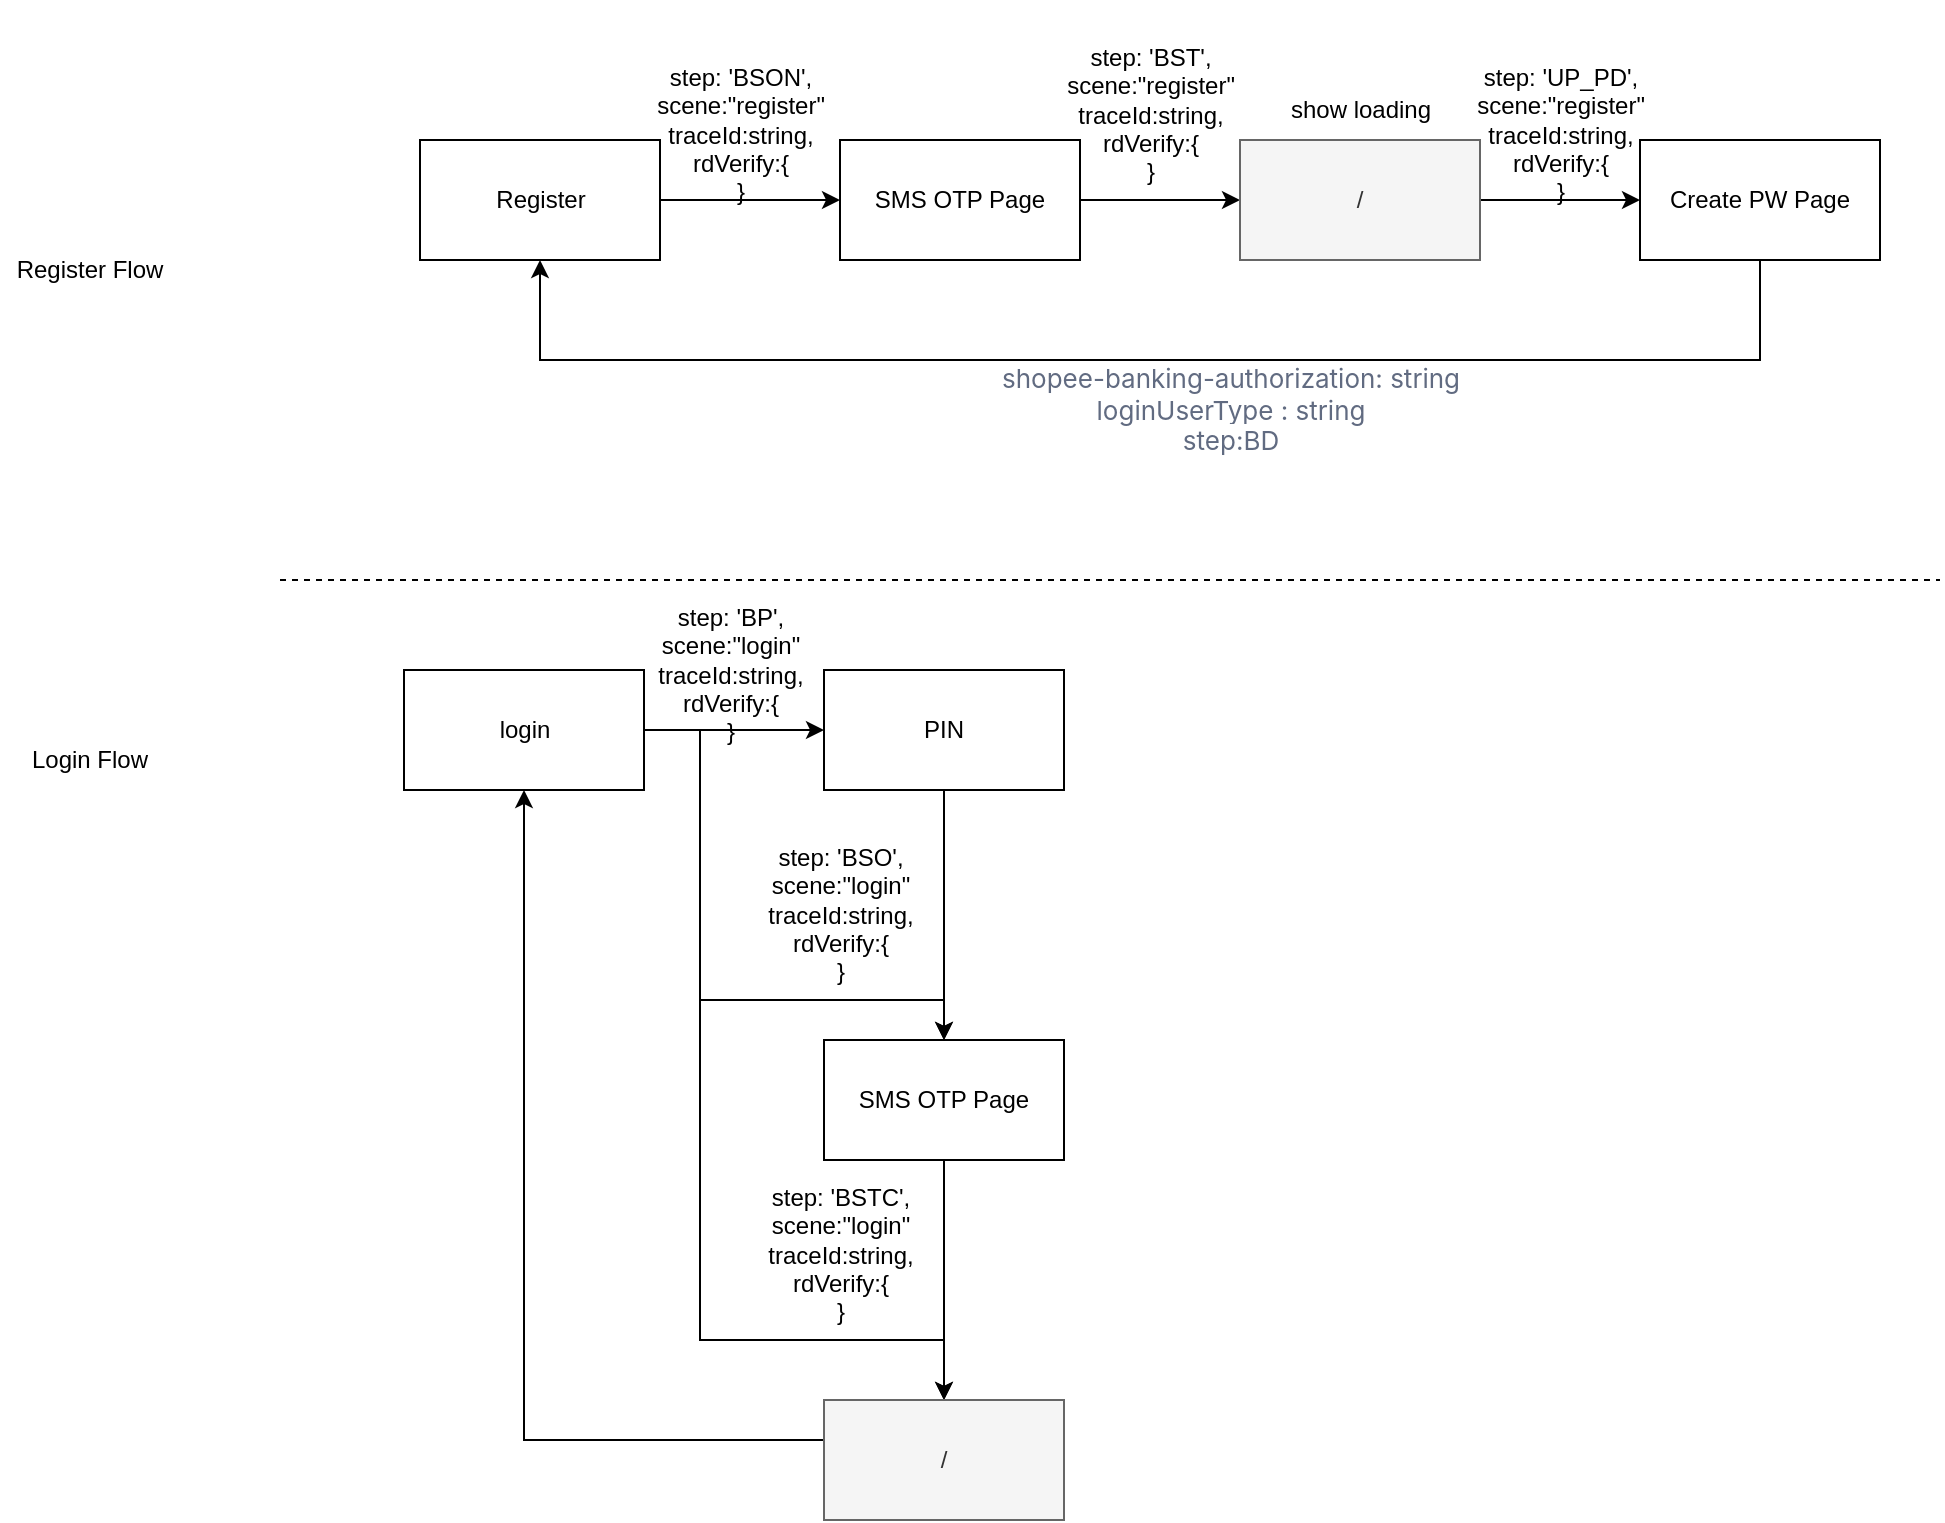 <mxfile version="20.2.6" type="github">
  <diagram id="Nj5BBb2MD_-K6HDBKKy8" name="第 1 页">
    <mxGraphModel dx="2061" dy="793" grid="1" gridSize="10" guides="1" tooltips="1" connect="1" arrows="1" fold="1" page="1" pageScale="1" pageWidth="827" pageHeight="1169" math="0" shadow="0">
      <root>
        <mxCell id="0" />
        <mxCell id="1" parent="0" />
        <mxCell id="c7S9m0txF9A8BInqbb58-1" value="" style="rounded=0;whiteSpace=wrap;html=1;" vertex="1" parent="1">
          <mxGeometry x="90" y="210" width="120" height="60" as="geometry" />
        </mxCell>
        <mxCell id="c7S9m0txF9A8BInqbb58-2" value="Register" style="text;html=1;align=center;verticalAlign=middle;resizable=0;points=[];autosize=1;strokeColor=none;fillColor=none;" vertex="1" parent="1">
          <mxGeometry x="115" y="225" width="70" height="30" as="geometry" />
        </mxCell>
        <mxCell id="c7S9m0txF9A8BInqbb58-3" value="" style="endArrow=classic;html=1;rounded=0;exitX=1;exitY=0.5;exitDx=0;exitDy=0;" edge="1" parent="1" source="c7S9m0txF9A8BInqbb58-1">
          <mxGeometry width="50" height="50" relative="1" as="geometry">
            <mxPoint x="230" y="280" as="sourcePoint" />
            <mxPoint x="300" y="240" as="targetPoint" />
          </mxGeometry>
        </mxCell>
        <mxCell id="c7S9m0txF9A8BInqbb58-8" value="" style="edgeStyle=orthogonalEdgeStyle;rounded=0;orthogonalLoop=1;jettySize=auto;html=1;" edge="1" parent="1" source="c7S9m0txF9A8BInqbb58-4">
          <mxGeometry relative="1" as="geometry">
            <mxPoint x="500" y="240" as="targetPoint" />
          </mxGeometry>
        </mxCell>
        <mxCell id="c7S9m0txF9A8BInqbb58-4" value="&lt;span style=&quot;&quot;&gt;SMS OTP Page&lt;/span&gt;" style="rounded=0;whiteSpace=wrap;html=1;" vertex="1" parent="1">
          <mxGeometry x="300" y="210" width="120" height="60" as="geometry" />
        </mxCell>
        <mxCell id="c7S9m0txF9A8BInqbb58-6" value="&lt;br&gt;&lt;span style=&quot;&quot;&gt;	&lt;/span&gt;step: &#39;BSON&#39;,&lt;br&gt;scene:&quot;register&quot;&lt;br&gt;traceId:string,&lt;br&gt;rdVerify:{&lt;br&gt;}" style="text;html=1;align=center;verticalAlign=middle;resizable=0;points=[];autosize=1;strokeColor=none;fillColor=none;" vertex="1" parent="1">
          <mxGeometry x="195" y="150" width="110" height="100" as="geometry" />
        </mxCell>
        <mxCell id="c7S9m0txF9A8BInqbb58-9" value="&lt;br&gt;&lt;span style=&quot;&quot;&gt;	&lt;/span&gt;step: &#39;BST&#39;,&lt;br&gt;scene:&quot;register&quot;&lt;br&gt;traceId:string,&lt;br&gt;rdVerify:{&lt;br&gt;}" style="text;html=1;align=center;verticalAlign=middle;resizable=0;points=[];autosize=1;strokeColor=none;fillColor=none;" vertex="1" parent="1">
          <mxGeometry x="400" y="140" width="110" height="100" as="geometry" />
        </mxCell>
        <mxCell id="c7S9m0txF9A8BInqbb58-13" value="" style="edgeStyle=orthogonalEdgeStyle;rounded=0;orthogonalLoop=1;jettySize=auto;html=1;" edge="1" parent="1" source="c7S9m0txF9A8BInqbb58-10" target="c7S9m0txF9A8BInqbb58-12">
          <mxGeometry relative="1" as="geometry" />
        </mxCell>
        <mxCell id="c7S9m0txF9A8BInqbb58-10" value="/" style="rounded=0;whiteSpace=wrap;html=1;fillColor=#f5f5f5;fontColor=#333333;strokeColor=#666666;" vertex="1" parent="1">
          <mxGeometry x="500" y="210" width="120" height="60" as="geometry" />
        </mxCell>
        <mxCell id="c7S9m0txF9A8BInqbb58-11" value="show loading" style="text;html=1;align=center;verticalAlign=middle;resizable=0;points=[];autosize=1;strokeColor=none;fillColor=none;" vertex="1" parent="1">
          <mxGeometry x="515" y="180" width="90" height="30" as="geometry" />
        </mxCell>
        <mxCell id="c7S9m0txF9A8BInqbb58-15" style="edgeStyle=orthogonalEdgeStyle;rounded=0;orthogonalLoop=1;jettySize=auto;html=1;entryX=0.5;entryY=1;entryDx=0;entryDy=0;" edge="1" parent="1" source="c7S9m0txF9A8BInqbb58-12" target="c7S9m0txF9A8BInqbb58-1">
          <mxGeometry relative="1" as="geometry">
            <Array as="points">
              <mxPoint x="760" y="320" />
              <mxPoint x="150" y="320" />
            </Array>
          </mxGeometry>
        </mxCell>
        <mxCell id="c7S9m0txF9A8BInqbb58-12" value="Create PW Page" style="whiteSpace=wrap;html=1;rounded=0;" vertex="1" parent="1">
          <mxGeometry x="700" y="210" width="120" height="60" as="geometry" />
        </mxCell>
        <mxCell id="c7S9m0txF9A8BInqbb58-14" value="&lt;br&gt;&lt;span style=&quot;&quot;&gt;	&lt;/span&gt;step: &#39;UP_PD&#39;,&lt;br&gt;scene:&quot;register&quot;&lt;br&gt;traceId:string,&lt;br&gt;rdVerify:{&lt;br&gt;}" style="text;html=1;align=center;verticalAlign=middle;resizable=0;points=[];autosize=1;strokeColor=none;fillColor=none;" vertex="1" parent="1">
          <mxGeometry x="605" y="150" width="110" height="100" as="geometry" />
        </mxCell>
        <mxCell id="c7S9m0txF9A8BInqbb58-16" value="&lt;span style=&quot;color: rgba(13, 27, 62, 0.65); font-family: &amp;quot;Monospaced Number&amp;quot;, &amp;quot;Chinese Quote&amp;quot;, -apple-system, &amp;quot;system-ui&amp;quot;, &amp;quot;Segoe UI&amp;quot;, Roboto, &amp;quot;PingFang SC&amp;quot;, &amp;quot;Hiragino Sans GB&amp;quot;, &amp;quot;Microsoft YaHei&amp;quot;, &amp;quot;Helvetica Neue&amp;quot;, Helvetica, Arial, sans-serif; font-size: 13px; text-align: left; background-color: rgb(255, 255, 255);&quot;&gt;shopee-banking-authorization: string&lt;br&gt;loginUserType : string&lt;br&gt;step:BD&lt;br&gt;&lt;/span&gt;" style="text;html=1;align=center;verticalAlign=middle;resizable=0;points=[];autosize=1;strokeColor=none;fillColor=none;" vertex="1" parent="1">
          <mxGeometry x="370" y="315" width="250" height="60" as="geometry" />
        </mxCell>
        <mxCell id="c7S9m0txF9A8BInqbb58-18" value="" style="endArrow=none;dashed=1;html=1;rounded=0;" edge="1" parent="1">
          <mxGeometry width="50" height="50" relative="1" as="geometry">
            <mxPoint x="20" y="430" as="sourcePoint" />
            <mxPoint x="850" y="430" as="targetPoint" />
          </mxGeometry>
        </mxCell>
        <mxCell id="c7S9m0txF9A8BInqbb58-19" value="Register Flow" style="text;html=1;strokeColor=none;fillColor=none;align=center;verticalAlign=middle;whiteSpace=wrap;rounded=0;" vertex="1" parent="1">
          <mxGeometry x="-120" y="260" width="90" height="30" as="geometry" />
        </mxCell>
        <mxCell id="c7S9m0txF9A8BInqbb58-20" value="Login Flow" style="text;html=1;strokeColor=none;fillColor=none;align=center;verticalAlign=middle;whiteSpace=wrap;rounded=0;" vertex="1" parent="1">
          <mxGeometry x="-120" y="505" width="90" height="30" as="geometry" />
        </mxCell>
        <mxCell id="c7S9m0txF9A8BInqbb58-28" value="" style="edgeStyle=orthogonalEdgeStyle;rounded=0;orthogonalLoop=1;jettySize=auto;html=1;" edge="1" parent="1" source="c7S9m0txF9A8BInqbb58-21" target="c7S9m0txF9A8BInqbb58-23">
          <mxGeometry relative="1" as="geometry" />
        </mxCell>
        <mxCell id="c7S9m0txF9A8BInqbb58-35" style="edgeStyle=orthogonalEdgeStyle;rounded=0;orthogonalLoop=1;jettySize=auto;html=1;entryX=0.5;entryY=0;entryDx=0;entryDy=0;" edge="1" parent="1" source="c7S9m0txF9A8BInqbb58-21" target="c7S9m0txF9A8BInqbb58-24">
          <mxGeometry relative="1" as="geometry">
            <Array as="points">
              <mxPoint x="230" y="505" />
              <mxPoint x="230" y="640" />
              <mxPoint x="352" y="640" />
            </Array>
          </mxGeometry>
        </mxCell>
        <mxCell id="c7S9m0txF9A8BInqbb58-36" style="edgeStyle=orthogonalEdgeStyle;rounded=0;orthogonalLoop=1;jettySize=auto;html=1;entryX=0.5;entryY=0;entryDx=0;entryDy=0;" edge="1" parent="1" source="c7S9m0txF9A8BInqbb58-21" target="c7S9m0txF9A8BInqbb58-27">
          <mxGeometry relative="1" as="geometry">
            <Array as="points">
              <mxPoint x="230" y="505" />
              <mxPoint x="230" y="810" />
              <mxPoint x="352" y="810" />
            </Array>
          </mxGeometry>
        </mxCell>
        <mxCell id="c7S9m0txF9A8BInqbb58-21" value="" style="rounded=0;whiteSpace=wrap;html=1;" vertex="1" parent="1">
          <mxGeometry x="82" y="475" width="120" height="60" as="geometry" />
        </mxCell>
        <mxCell id="c7S9m0txF9A8BInqbb58-22" value="login" style="text;html=1;align=center;verticalAlign=middle;resizable=0;points=[];autosize=1;strokeColor=none;fillColor=none;" vertex="1" parent="1">
          <mxGeometry x="117" y="490" width="50" height="30" as="geometry" />
        </mxCell>
        <mxCell id="c7S9m0txF9A8BInqbb58-29" value="" style="edgeStyle=orthogonalEdgeStyle;rounded=0;orthogonalLoop=1;jettySize=auto;html=1;" edge="1" parent="1" source="c7S9m0txF9A8BInqbb58-23" target="c7S9m0txF9A8BInqbb58-24">
          <mxGeometry relative="1" as="geometry" />
        </mxCell>
        <mxCell id="c7S9m0txF9A8BInqbb58-23" value="&lt;span style=&quot;&quot;&gt;PIN&lt;/span&gt;" style="rounded=0;whiteSpace=wrap;html=1;" vertex="1" parent="1">
          <mxGeometry x="292" y="475" width="120" height="60" as="geometry" />
        </mxCell>
        <mxCell id="c7S9m0txF9A8BInqbb58-30" value="" style="edgeStyle=orthogonalEdgeStyle;rounded=0;orthogonalLoop=1;jettySize=auto;html=1;" edge="1" parent="1" source="c7S9m0txF9A8BInqbb58-24" target="c7S9m0txF9A8BInqbb58-27">
          <mxGeometry relative="1" as="geometry" />
        </mxCell>
        <mxCell id="c7S9m0txF9A8BInqbb58-24" value="SMS OTP Page" style="rounded=0;whiteSpace=wrap;html=1;" vertex="1" parent="1">
          <mxGeometry x="292" y="660" width="120" height="60" as="geometry" />
        </mxCell>
        <mxCell id="c7S9m0txF9A8BInqbb58-26" value="show loading" style="text;html=1;align=center;verticalAlign=middle;resizable=0;points=[];autosize=1;strokeColor=none;fillColor=none;" vertex="1" parent="1">
          <mxGeometry x="295" y="870" width="90" height="30" as="geometry" />
        </mxCell>
        <mxCell id="c7S9m0txF9A8BInqbb58-34" style="edgeStyle=orthogonalEdgeStyle;rounded=0;orthogonalLoop=1;jettySize=auto;html=1;entryX=0.5;entryY=1;entryDx=0;entryDy=0;" edge="1" parent="1" source="c7S9m0txF9A8BInqbb58-27" target="c7S9m0txF9A8BInqbb58-21">
          <mxGeometry relative="1" as="geometry">
            <Array as="points">
              <mxPoint x="142" y="860" />
            </Array>
          </mxGeometry>
        </mxCell>
        <mxCell id="c7S9m0txF9A8BInqbb58-27" value="/" style="rounded=0;whiteSpace=wrap;html=1;fillColor=#f5f5f5;fontColor=#333333;strokeColor=#666666;" vertex="1" parent="1">
          <mxGeometry x="292" y="840" width="120" height="60" as="geometry" />
        </mxCell>
        <mxCell id="c7S9m0txF9A8BInqbb58-31" value="&lt;br&gt;&lt;span style=&quot;&quot;&gt;	&lt;/span&gt;step: &#39;BP&#39;,&lt;br&gt;scene:&quot;login&quot;&lt;br&gt;traceId:string,&lt;br&gt;rdVerify:{&lt;br&gt;}" style="text;html=1;align=center;verticalAlign=middle;resizable=0;points=[];autosize=1;strokeColor=none;fillColor=none;" vertex="1" parent="1">
          <mxGeometry x="195" y="420" width="100" height="100" as="geometry" />
        </mxCell>
        <mxCell id="c7S9m0txF9A8BInqbb58-32" value="&lt;br&gt;&lt;span style=&quot;&quot;&gt;	&lt;/span&gt;step: &#39;BSO&#39;,&lt;br&gt;scene:&quot;login&quot;&lt;br&gt;traceId:string,&lt;br&gt;rdVerify:{&lt;br&gt;}" style="text;html=1;align=center;verticalAlign=middle;resizable=0;points=[];autosize=1;strokeColor=none;fillColor=none;" vertex="1" parent="1">
          <mxGeometry x="250" y="540" width="100" height="100" as="geometry" />
        </mxCell>
        <mxCell id="c7S9m0txF9A8BInqbb58-33" value="&lt;br&gt;&lt;span style=&quot;&quot;&gt;	&lt;/span&gt;step: &#39;BSTC&#39;,&lt;br&gt;scene:&quot;login&quot;&lt;br&gt;traceId:string,&lt;br&gt;rdVerify:{&lt;br&gt;}" style="text;html=1;align=center;verticalAlign=middle;resizable=0;points=[];autosize=1;strokeColor=none;fillColor=none;" vertex="1" parent="1">
          <mxGeometry x="250" y="710" width="100" height="100" as="geometry" />
        </mxCell>
      </root>
    </mxGraphModel>
  </diagram>
</mxfile>
